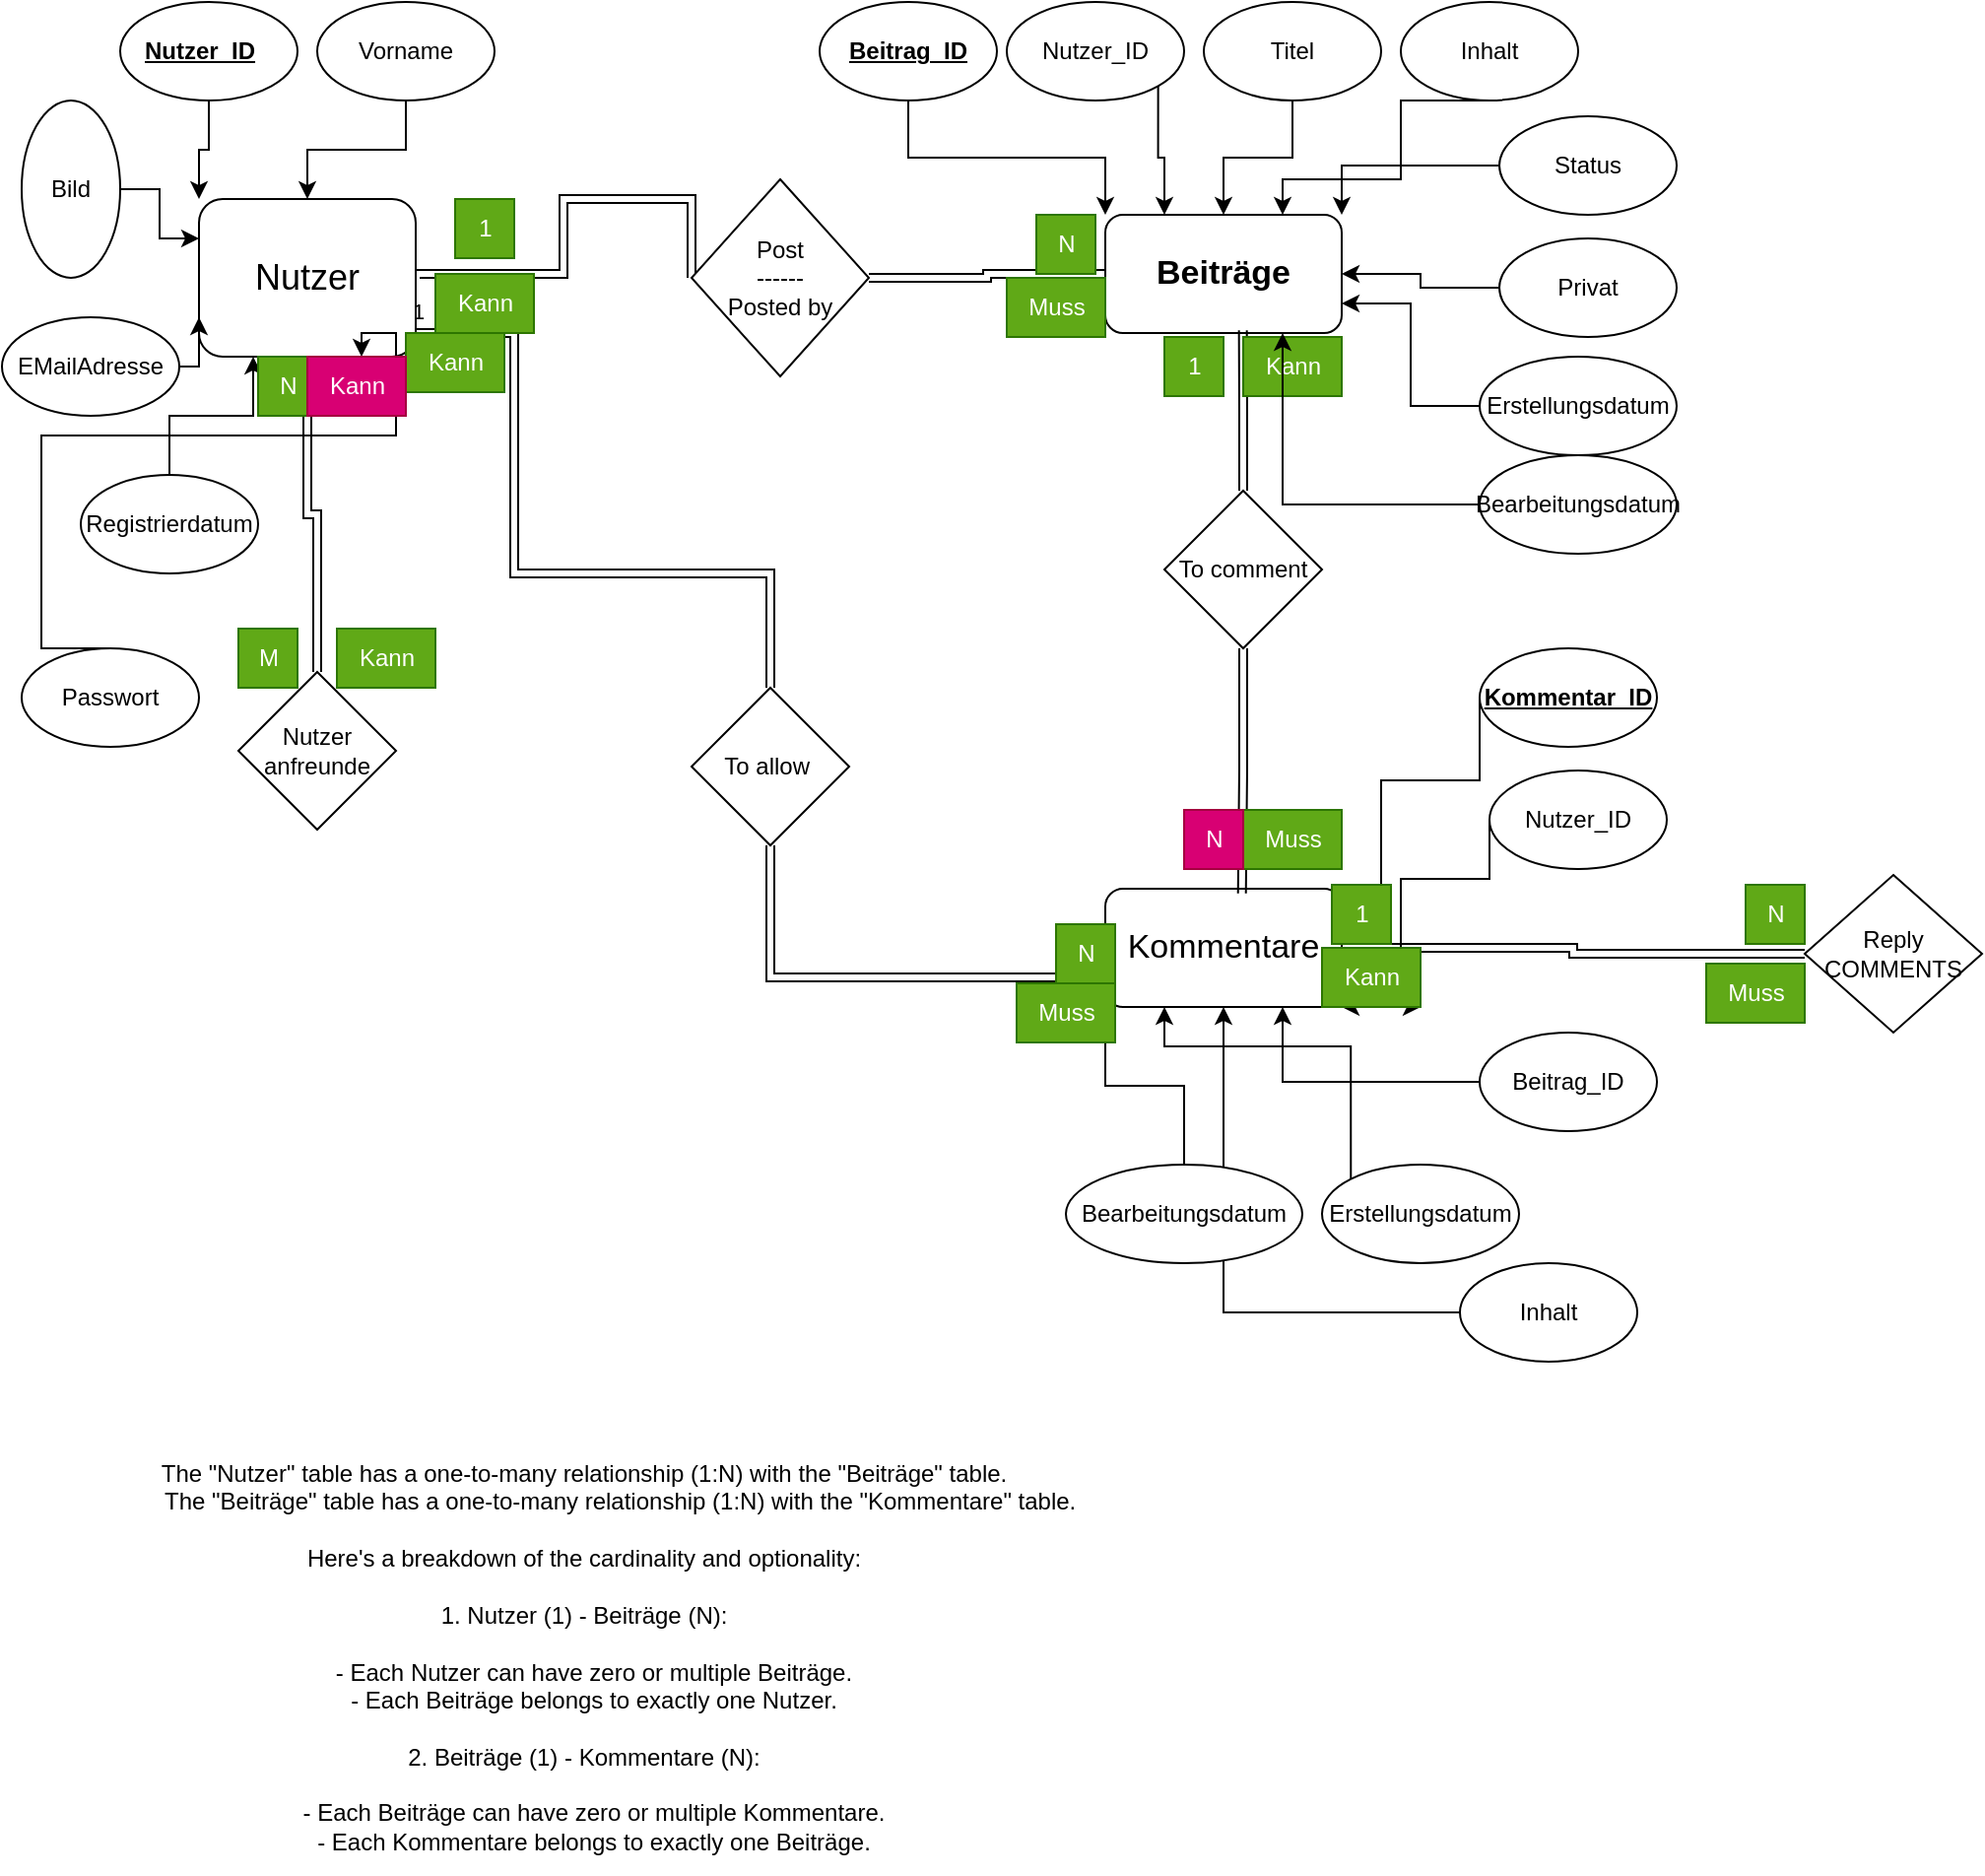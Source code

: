 <mxfile version="21.5.0" type="github">
  <diagram name="Page-1" id="5iQWp9nEiMgHCzsWtpA7">
    <mxGraphModel dx="739" dy="438" grid="1" gridSize="10" guides="1" tooltips="1" connect="1" arrows="1" fold="1" page="1" pageScale="1" pageWidth="850" pageHeight="1100" math="0" shadow="0">
      <root>
        <mxCell id="0" />
        <mxCell id="1" parent="0" />
        <mxCell id="W0oB0AirR0v-TUXL0bOo-25" style="edgeStyle=orthogonalEdgeStyle;shape=link;rounded=0;orthogonalLoop=1;jettySize=auto;html=1;exitX=0.5;exitY=1;exitDx=0;exitDy=0;entryX=0.5;entryY=0;entryDx=0;entryDy=0;" edge="1" parent="1" source="QWWNxXXguBcYeccAQLxg-2" target="W0oB0AirR0v-TUXL0bOo-24">
          <mxGeometry relative="1" as="geometry" />
        </mxCell>
        <mxCell id="W0oB0AirR0v-TUXL0bOo-31" style="edgeStyle=orthogonalEdgeStyle;shape=link;rounded=0;orthogonalLoop=1;jettySize=auto;html=1;exitX=1;exitY=1;exitDx=0;exitDy=0;" edge="1" parent="1" source="QWWNxXXguBcYeccAQLxg-2" target="W0oB0AirR0v-TUXL0bOo-30">
          <mxGeometry relative="1" as="geometry">
            <Array as="points">
              <mxPoint x="270" y="178" />
              <mxPoint x="270" y="300" />
              <mxPoint x="400" y="300" />
            </Array>
          </mxGeometry>
        </mxCell>
        <mxCell id="W0oB0AirR0v-TUXL0bOo-33" value="1" style="edgeLabel;html=1;align=center;verticalAlign=middle;resizable=0;points=[];" vertex="1" connectable="0" parent="W0oB0AirR0v-TUXL0bOo-31">
          <mxGeometry x="-0.93" y="11" relative="1" as="geometry">
            <mxPoint as="offset" />
          </mxGeometry>
        </mxCell>
        <mxCell id="W0oB0AirR0v-TUXL0bOo-35" style="edgeStyle=orthogonalEdgeStyle;shape=link;rounded=0;orthogonalLoop=1;jettySize=auto;html=1;exitX=1;exitY=0.5;exitDx=0;exitDy=0;entryX=0;entryY=0.5;entryDx=0;entryDy=0;" edge="1" parent="1" source="QWWNxXXguBcYeccAQLxg-2" target="QWWNxXXguBcYeccAQLxg-14">
          <mxGeometry relative="1" as="geometry">
            <Array as="points">
              <mxPoint x="295" y="148" />
              <mxPoint x="295" y="110" />
              <mxPoint x="360" y="110" />
            </Array>
          </mxGeometry>
        </mxCell>
        <mxCell id="QWWNxXXguBcYeccAQLxg-2" value="&lt;font style=&quot;font-size: 18px;&quot;&gt;Nutzer&lt;/font&gt;" style="rounded=1;whiteSpace=wrap;html=1;" parent="1" vertex="1">
          <mxGeometry x="110" y="110" width="110" height="80" as="geometry" />
        </mxCell>
        <mxCell id="QWWNxXXguBcYeccAQLxg-22" style="edgeStyle=orthogonalEdgeStyle;shape=link;rounded=0;orthogonalLoop=1;jettySize=auto;html=1;exitX=0;exitY=0.5;exitDx=0;exitDy=0;entryX=1;entryY=0.5;entryDx=0;entryDy=0;" parent="1" source="QWWNxXXguBcYeccAQLxg-3" target="QWWNxXXguBcYeccAQLxg-14" edge="1">
          <mxGeometry relative="1" as="geometry" />
        </mxCell>
        <mxCell id="QWWNxXXguBcYeccAQLxg-3" value="&lt;b&gt;&lt;font style=&quot;font-size: 17px;&quot;&gt;Beiträge&lt;/font&gt;&lt;/b&gt;" style="rounded=1;whiteSpace=wrap;html=1;" parent="1" vertex="1">
          <mxGeometry x="570" y="118" width="120" height="60" as="geometry" />
        </mxCell>
        <mxCell id="W0oB0AirR0v-TUXL0bOo-39" style="edgeStyle=orthogonalEdgeStyle;shape=link;rounded=0;orthogonalLoop=1;jettySize=auto;html=1;exitX=1;exitY=0.5;exitDx=0;exitDy=0;entryX=0;entryY=0.5;entryDx=0;entryDy=0;" edge="1" parent="1" source="QWWNxXXguBcYeccAQLxg-4" target="W0oB0AirR0v-TUXL0bOo-38">
          <mxGeometry relative="1" as="geometry" />
        </mxCell>
        <mxCell id="QWWNxXXguBcYeccAQLxg-4" value="&lt;font style=&quot;font-size: 17px;&quot;&gt;Kommentare&lt;/font&gt;" style="rounded=1;whiteSpace=wrap;html=1;" parent="1" vertex="1">
          <mxGeometry x="570" y="460" width="120" height="60" as="geometry" />
        </mxCell>
        <mxCell id="a_AqUwiXniWsbhUou0Gr-12" style="edgeStyle=orthogonalEdgeStyle;rounded=0;orthogonalLoop=1;jettySize=auto;html=1;exitX=0.5;exitY=1;exitDx=0;exitDy=0;entryX=0;entryY=0;entryDx=0;entryDy=0;" parent="1" source="QWWNxXXguBcYeccAQLxg-5" target="QWWNxXXguBcYeccAQLxg-2" edge="1">
          <mxGeometry relative="1" as="geometry" />
        </mxCell>
        <mxCell id="QWWNxXXguBcYeccAQLxg-5" value="" style="ellipse;whiteSpace=wrap;html=1;" parent="1" vertex="1">
          <mxGeometry x="70" y="10" width="90" height="50" as="geometry" />
        </mxCell>
        <mxCell id="a_AqUwiXniWsbhUou0Gr-15" style="edgeStyle=orthogonalEdgeStyle;rounded=0;orthogonalLoop=1;jettySize=auto;html=1;exitX=0;exitY=0.5;exitDx=0;exitDy=0;entryX=0;entryY=0.75;entryDx=0;entryDy=0;" parent="1" source="QWWNxXXguBcYeccAQLxg-6" target="QWWNxXXguBcYeccAQLxg-2" edge="1">
          <mxGeometry relative="1" as="geometry" />
        </mxCell>
        <mxCell id="QWWNxXXguBcYeccAQLxg-6" value="EMailAdresse" style="ellipse;whiteSpace=wrap;html=1;direction=west;" parent="1" vertex="1">
          <mxGeometry x="10" y="170" width="90" height="50" as="geometry" />
        </mxCell>
        <mxCell id="a_AqUwiXniWsbhUou0Gr-17" style="edgeStyle=orthogonalEdgeStyle;rounded=0;orthogonalLoop=1;jettySize=auto;html=1;exitX=0.5;exitY=0;exitDx=0;exitDy=0;entryX=0.75;entryY=1;entryDx=0;entryDy=0;" parent="1" source="QWWNxXXguBcYeccAQLxg-7" target="QWWNxXXguBcYeccAQLxg-2" edge="1">
          <mxGeometry relative="1" as="geometry">
            <Array as="points">
              <mxPoint x="30" y="338" />
              <mxPoint x="30" y="230" />
              <mxPoint x="210" y="230" />
              <mxPoint x="210" y="178" />
            </Array>
          </mxGeometry>
        </mxCell>
        <mxCell id="QWWNxXXguBcYeccAQLxg-7" value="Passwort" style="ellipse;whiteSpace=wrap;html=1;" parent="1" vertex="1">
          <mxGeometry x="20" y="338" width="90" height="50" as="geometry" />
        </mxCell>
        <mxCell id="a_AqUwiXniWsbhUou0Gr-16" style="edgeStyle=orthogonalEdgeStyle;rounded=0;orthogonalLoop=1;jettySize=auto;html=1;exitX=0.5;exitY=0;exitDx=0;exitDy=0;entryX=0.25;entryY=1;entryDx=0;entryDy=0;" parent="1" source="QWWNxXXguBcYeccAQLxg-8" target="QWWNxXXguBcYeccAQLxg-2" edge="1">
          <mxGeometry relative="1" as="geometry" />
        </mxCell>
        <mxCell id="QWWNxXXguBcYeccAQLxg-8" value="Registrierdatum" style="ellipse;whiteSpace=wrap;html=1;" parent="1" vertex="1">
          <mxGeometry x="50" y="250" width="90" height="50" as="geometry" />
        </mxCell>
        <mxCell id="a_AqUwiXniWsbhUou0Gr-14" style="edgeStyle=orthogonalEdgeStyle;rounded=0;orthogonalLoop=1;jettySize=auto;html=1;exitX=0.5;exitY=0;exitDx=0;exitDy=0;entryX=0;entryY=0.25;entryDx=0;entryDy=0;" parent="1" source="QWWNxXXguBcYeccAQLxg-11" target="QWWNxXXguBcYeccAQLxg-2" edge="1">
          <mxGeometry relative="1" as="geometry" />
        </mxCell>
        <mxCell id="QWWNxXXguBcYeccAQLxg-11" value="Bild" style="ellipse;whiteSpace=wrap;html=1;direction=south;" parent="1" vertex="1">
          <mxGeometry x="20" y="60" width="50" height="90" as="geometry" />
        </mxCell>
        <mxCell id="QWWNxXXguBcYeccAQLxg-12" value="&lt;u&gt;&lt;b&gt;Nutzer_ID&lt;/b&gt;&lt;/u&gt;" style="text;html=1;align=center;verticalAlign=middle;resizable=0;points=[];autosize=1;strokeColor=none;fillColor=none;" parent="1" vertex="1">
          <mxGeometry x="70" y="20" width="80" height="30" as="geometry" />
        </mxCell>
        <mxCell id="a_AqUwiXniWsbhUou0Gr-13" style="edgeStyle=orthogonalEdgeStyle;rounded=0;orthogonalLoop=1;jettySize=auto;html=1;exitX=0.5;exitY=1;exitDx=0;exitDy=0;" parent="1" source="QWWNxXXguBcYeccAQLxg-13" target="QWWNxXXguBcYeccAQLxg-2" edge="1">
          <mxGeometry relative="1" as="geometry" />
        </mxCell>
        <mxCell id="QWWNxXXguBcYeccAQLxg-13" value="Vorname" style="ellipse;whiteSpace=wrap;html=1;" parent="1" vertex="1">
          <mxGeometry x="170" y="10" width="90" height="50" as="geometry" />
        </mxCell>
        <mxCell id="QWWNxXXguBcYeccAQLxg-14" value="Post&lt;br&gt;------&lt;br&gt;Posted by" style="rhombus;whiteSpace=wrap;html=1;" parent="1" vertex="1">
          <mxGeometry x="360" y="100" width="90" height="100" as="geometry" />
        </mxCell>
        <mxCell id="QWWNxXXguBcYeccAQLxg-19" style="edgeStyle=orthogonalEdgeStyle;shape=link;rounded=0;orthogonalLoop=1;jettySize=auto;html=1;exitX=0.5;exitY=1;exitDx=0;exitDy=0;entryX=0.578;entryY=0.04;entryDx=0;entryDy=0;entryPerimeter=0;" parent="1" source="QWWNxXXguBcYeccAQLxg-15" target="QWWNxXXguBcYeccAQLxg-4" edge="1">
          <mxGeometry relative="1" as="geometry" />
        </mxCell>
        <mxCell id="QWWNxXXguBcYeccAQLxg-20" style="edgeStyle=orthogonalEdgeStyle;shape=link;rounded=0;orthogonalLoop=1;jettySize=auto;html=1;exitX=0.5;exitY=0;exitDx=0;exitDy=0;entryX=0.582;entryY=0.977;entryDx=0;entryDy=0;entryPerimeter=0;" parent="1" source="QWWNxXXguBcYeccAQLxg-15" target="QWWNxXXguBcYeccAQLxg-3" edge="1">
          <mxGeometry relative="1" as="geometry" />
        </mxCell>
        <mxCell id="QWWNxXXguBcYeccAQLxg-15" value="To comment&lt;br&gt;" style="rhombus;whiteSpace=wrap;html=1;" parent="1" vertex="1">
          <mxGeometry x="600" y="258" width="80" height="80" as="geometry" />
        </mxCell>
        <mxCell id="QWWNxXXguBcYeccAQLxg-23" value="&lt;div&gt;&lt;span style=&quot;background-color: initial;&quot;&gt;The &quot;Nutzer&quot; table has a one-to-many relationship (1:N) with the &quot;Beiträge&quot; table.&lt;/span&gt;&lt;/div&gt;&lt;div&gt;&lt;span style=&quot;background-color: initial;&quot;&gt;&amp;nbsp; &amp;nbsp; &amp;nbsp; &amp;nbsp; &amp;nbsp; &amp;nbsp;The &quot;Beiträge&quot; table has a one-to-many relationship (1:N) with the &quot;Kommentare&quot; table.&lt;/span&gt;&lt;/div&gt;&lt;div&gt;&lt;br&gt;&lt;/div&gt;&lt;div&gt;Here&#39;s a breakdown of the cardinality and optionality:&lt;/div&gt;&lt;div&gt;&lt;br&gt;&lt;/div&gt;&lt;div&gt;1. Nutzer (1) - Beiträge (N):&lt;/div&gt;&lt;div&gt;&lt;br&gt;&lt;/div&gt;&lt;div&gt;&amp;nbsp; &amp;nbsp;- Each Nutzer can have zero or multiple Beiträge.&lt;/div&gt;&lt;div&gt;&amp;nbsp; &amp;nbsp;- Each Beiträge belongs to exactly one Nutzer.&lt;/div&gt;&lt;div&gt;&lt;br&gt;&lt;/div&gt;&lt;div&gt;2. Beiträge (1) - Kommentare (N):&lt;/div&gt;&lt;div&gt;&lt;br&gt;&lt;/div&gt;&lt;div&gt;&amp;nbsp; &amp;nbsp;- Each Beiträge can have zero or multiple Kommentare.&lt;/div&gt;&lt;div&gt;&amp;nbsp; &amp;nbsp;- Each Kommentare belongs to exactly one Beiträge.&lt;/div&gt;" style="text;html=1;align=center;verticalAlign=middle;resizable=0;points=[];autosize=1;strokeColor=none;fillColor=none;" parent="1" vertex="1">
          <mxGeometry x="45" y="740" width="520" height="220" as="geometry" />
        </mxCell>
        <mxCell id="a_AqUwiXniWsbhUou0Gr-1" value="Kann" style="text;html=1;align=center;verticalAlign=middle;resizable=0;points=[];autosize=1;strokeColor=#2D7600;fillColor=#60a917;fontColor=#ffffff;" parent="1" vertex="1">
          <mxGeometry x="230" y="148" width="50" height="30" as="geometry" />
        </mxCell>
        <mxCell id="a_AqUwiXniWsbhUou0Gr-2" value="Muss" style="text;html=1;align=center;verticalAlign=middle;resizable=0;points=[];autosize=1;strokeColor=#2D7600;fillColor=#60a917;fontColor=#ffffff;" parent="1" vertex="1">
          <mxGeometry x="520" y="150" width="50" height="30" as="geometry" />
        </mxCell>
        <mxCell id="a_AqUwiXniWsbhUou0Gr-5" value="N" style="text;html=1;align=center;verticalAlign=middle;resizable=0;points=[];autosize=1;strokeColor=#2D7600;fillColor=#60a917;fontColor=#ffffff;" parent="1" vertex="1">
          <mxGeometry x="535" y="118" width="30" height="30" as="geometry" />
        </mxCell>
        <mxCell id="a_AqUwiXniWsbhUou0Gr-6" value="1" style="text;html=1;align=center;verticalAlign=middle;resizable=0;points=[];autosize=1;strokeColor=#2D7600;fillColor=#60a917;fontColor=#ffffff;" parent="1" vertex="1">
          <mxGeometry x="240" y="110" width="30" height="30" as="geometry" />
        </mxCell>
        <mxCell id="a_AqUwiXniWsbhUou0Gr-7" value="1" style="text;html=1;align=center;verticalAlign=middle;resizable=0;points=[];autosize=1;strokeColor=#2D7600;fillColor=#60a917;fontColor=#ffffff;" parent="1" vertex="1">
          <mxGeometry x="600" y="180" width="30" height="30" as="geometry" />
        </mxCell>
        <mxCell id="a_AqUwiXniWsbhUou0Gr-8" value="Kann" style="text;html=1;align=center;verticalAlign=middle;resizable=0;points=[];autosize=1;strokeColor=#2D7600;fillColor=#60a917;fontColor=#ffffff;" parent="1" vertex="1">
          <mxGeometry x="640" y="180" width="50" height="30" as="geometry" />
        </mxCell>
        <mxCell id="a_AqUwiXniWsbhUou0Gr-9" value="Muss" style="text;html=1;align=center;verticalAlign=middle;resizable=0;points=[];autosize=1;strokeColor=#2D7600;fillColor=#60a917;fontColor=#ffffff;" parent="1" vertex="1">
          <mxGeometry x="640" y="420" width="50" height="30" as="geometry" />
        </mxCell>
        <mxCell id="a_AqUwiXniWsbhUou0Gr-11" value="N" style="text;html=1;align=center;verticalAlign=middle;resizable=0;points=[];autosize=1;strokeColor=#A50040;fillColor=#d80073;fontColor=#ffffff;" parent="1" vertex="1">
          <mxGeometry x="610" y="420" width="30" height="30" as="geometry" />
        </mxCell>
        <mxCell id="W0oB0AirR0v-TUXL0bOo-10" style="edgeStyle=orthogonalEdgeStyle;rounded=0;orthogonalLoop=1;jettySize=auto;html=1;exitX=0;exitY=0.5;exitDx=0;exitDy=0;entryX=0.75;entryY=1;entryDx=0;entryDy=0;" edge="1" parent="1" source="a_AqUwiXniWsbhUou0Gr-18" target="QWWNxXXguBcYeccAQLxg-3">
          <mxGeometry relative="1" as="geometry" />
        </mxCell>
        <mxCell id="a_AqUwiXniWsbhUou0Gr-18" value="Bearbeitungsdatum" style="ellipse;whiteSpace=wrap;html=1;" parent="1" vertex="1">
          <mxGeometry x="760" y="240" width="100" height="50" as="geometry" />
        </mxCell>
        <mxCell id="W0oB0AirR0v-TUXL0bOo-9" style="edgeStyle=orthogonalEdgeStyle;rounded=0;orthogonalLoop=1;jettySize=auto;html=1;exitX=0;exitY=0.5;exitDx=0;exitDy=0;entryX=1;entryY=0.75;entryDx=0;entryDy=0;" edge="1" parent="1" source="a_AqUwiXniWsbhUou0Gr-19" target="QWWNxXXguBcYeccAQLxg-3">
          <mxGeometry relative="1" as="geometry" />
        </mxCell>
        <mxCell id="a_AqUwiXniWsbhUou0Gr-19" value="Erstellungsdatum" style="ellipse;whiteSpace=wrap;html=1;" parent="1" vertex="1">
          <mxGeometry x="760" y="190" width="100" height="50" as="geometry" />
        </mxCell>
        <mxCell id="W0oB0AirR0v-TUXL0bOo-8" style="edgeStyle=orthogonalEdgeStyle;rounded=0;orthogonalLoop=1;jettySize=auto;html=1;exitX=0;exitY=0.5;exitDx=0;exitDy=0;entryX=1;entryY=0.5;entryDx=0;entryDy=0;" edge="1" parent="1" source="a_AqUwiXniWsbhUou0Gr-20" target="QWWNxXXguBcYeccAQLxg-3">
          <mxGeometry relative="1" as="geometry" />
        </mxCell>
        <mxCell id="a_AqUwiXniWsbhUou0Gr-20" value="Privat" style="ellipse;whiteSpace=wrap;html=1;" parent="1" vertex="1">
          <mxGeometry x="770" y="130" width="90" height="50" as="geometry" />
        </mxCell>
        <mxCell id="W0oB0AirR0v-TUXL0bOo-7" style="edgeStyle=orthogonalEdgeStyle;rounded=0;orthogonalLoop=1;jettySize=auto;html=1;exitX=0;exitY=0.5;exitDx=0;exitDy=0;entryX=1;entryY=0;entryDx=0;entryDy=0;" edge="1" parent="1" source="a_AqUwiXniWsbhUou0Gr-21" target="QWWNxXXguBcYeccAQLxg-3">
          <mxGeometry relative="1" as="geometry" />
        </mxCell>
        <mxCell id="a_AqUwiXniWsbhUou0Gr-21" value="Status" style="ellipse;whiteSpace=wrap;html=1;" parent="1" vertex="1">
          <mxGeometry x="770" y="68" width="90" height="50" as="geometry" />
        </mxCell>
        <mxCell id="a_AqUwiXniWsbhUou0Gr-27" style="edgeStyle=orthogonalEdgeStyle;rounded=0;orthogonalLoop=1;jettySize=auto;html=1;exitX=0.5;exitY=1;exitDx=0;exitDy=0;entryX=0;entryY=0;entryDx=0;entryDy=0;" parent="1" source="a_AqUwiXniWsbhUou0Gr-22" target="QWWNxXXguBcYeccAQLxg-3" edge="1">
          <mxGeometry relative="1" as="geometry" />
        </mxCell>
        <mxCell id="a_AqUwiXniWsbhUou0Gr-22" value="&lt;u&gt;&lt;b&gt;Beitrag_ID&lt;/b&gt;&lt;/u&gt;" style="ellipse;whiteSpace=wrap;html=1;" parent="1" vertex="1">
          <mxGeometry x="425" y="10" width="90" height="50" as="geometry" />
        </mxCell>
        <mxCell id="W0oB0AirR0v-TUXL0bOo-6" style="edgeStyle=orthogonalEdgeStyle;rounded=0;orthogonalLoop=1;jettySize=auto;html=1;exitX=0.5;exitY=1;exitDx=0;exitDy=0;entryX=0.75;entryY=0;entryDx=0;entryDy=0;" edge="1" parent="1" source="a_AqUwiXniWsbhUou0Gr-23" target="QWWNxXXguBcYeccAQLxg-3">
          <mxGeometry relative="1" as="geometry">
            <Array as="points">
              <mxPoint x="720" y="60" />
              <mxPoint x="720" y="100" />
              <mxPoint x="660" y="100" />
            </Array>
          </mxGeometry>
        </mxCell>
        <mxCell id="a_AqUwiXniWsbhUou0Gr-23" value="Inhalt" style="ellipse;whiteSpace=wrap;html=1;" parent="1" vertex="1">
          <mxGeometry x="720" y="10" width="90" height="50" as="geometry" />
        </mxCell>
        <mxCell id="W0oB0AirR0v-TUXL0bOo-3" style="edgeStyle=orthogonalEdgeStyle;rounded=0;orthogonalLoop=1;jettySize=auto;html=1;exitX=0.5;exitY=1;exitDx=0;exitDy=0;entryX=0.5;entryY=0;entryDx=0;entryDy=0;" edge="1" parent="1" source="a_AqUwiXniWsbhUou0Gr-24" target="QWWNxXXguBcYeccAQLxg-3">
          <mxGeometry relative="1" as="geometry" />
        </mxCell>
        <mxCell id="a_AqUwiXniWsbhUou0Gr-24" value="Titel" style="ellipse;whiteSpace=wrap;html=1;" parent="1" vertex="1">
          <mxGeometry x="620" y="10" width="90" height="50" as="geometry" />
        </mxCell>
        <mxCell id="W0oB0AirR0v-TUXL0bOo-2" style="edgeStyle=orthogonalEdgeStyle;rounded=0;orthogonalLoop=1;jettySize=auto;html=1;exitX=1;exitY=1;exitDx=0;exitDy=0;entryX=0.25;entryY=0;entryDx=0;entryDy=0;" edge="1" parent="1" source="a_AqUwiXniWsbhUou0Gr-25" target="QWWNxXXguBcYeccAQLxg-3">
          <mxGeometry relative="1" as="geometry" />
        </mxCell>
        <mxCell id="a_AqUwiXniWsbhUou0Gr-25" value="Nutzer_ID" style="ellipse;whiteSpace=wrap;html=1;" parent="1" vertex="1">
          <mxGeometry x="520" y="10" width="90" height="50" as="geometry" />
        </mxCell>
        <mxCell id="W0oB0AirR0v-TUXL0bOo-19" style="edgeStyle=orthogonalEdgeStyle;rounded=0;orthogonalLoop=1;jettySize=auto;html=1;exitX=0;exitY=0.5;exitDx=0;exitDy=0;entryX=0.5;entryY=1;entryDx=0;entryDy=0;" edge="1" parent="1" source="W0oB0AirR0v-TUXL0bOo-11" target="QWWNxXXguBcYeccAQLxg-4">
          <mxGeometry relative="1" as="geometry" />
        </mxCell>
        <mxCell id="W0oB0AirR0v-TUXL0bOo-11" value="Inhalt" style="ellipse;whiteSpace=wrap;html=1;" vertex="1" parent="1">
          <mxGeometry x="750" y="650" width="90" height="50" as="geometry" />
        </mxCell>
        <mxCell id="W0oB0AirR0v-TUXL0bOo-17" style="edgeStyle=orthogonalEdgeStyle;rounded=0;orthogonalLoop=1;jettySize=auto;html=1;exitX=0.5;exitY=0;exitDx=0;exitDy=0;entryX=0;entryY=1;entryDx=0;entryDy=0;" edge="1" parent="1" source="W0oB0AirR0v-TUXL0bOo-12" target="QWWNxXXguBcYeccAQLxg-4">
          <mxGeometry relative="1" as="geometry" />
        </mxCell>
        <mxCell id="W0oB0AirR0v-TUXL0bOo-12" value="Bearbeitungsdatum" style="ellipse;whiteSpace=wrap;html=1;" vertex="1" parent="1">
          <mxGeometry x="550" y="600" width="120" height="50" as="geometry" />
        </mxCell>
        <mxCell id="W0oB0AirR0v-TUXL0bOo-18" style="edgeStyle=orthogonalEdgeStyle;rounded=0;orthogonalLoop=1;jettySize=auto;html=1;exitX=0;exitY=0;exitDx=0;exitDy=0;entryX=0.25;entryY=1;entryDx=0;entryDy=0;" edge="1" parent="1" source="W0oB0AirR0v-TUXL0bOo-13" target="QWWNxXXguBcYeccAQLxg-4">
          <mxGeometry relative="1" as="geometry">
            <Array as="points">
              <mxPoint x="695" y="540" />
              <mxPoint x="600" y="540" />
            </Array>
          </mxGeometry>
        </mxCell>
        <mxCell id="W0oB0AirR0v-TUXL0bOo-13" value="Erstellungsdatum" style="ellipse;whiteSpace=wrap;html=1;" vertex="1" parent="1">
          <mxGeometry x="680" y="600" width="100" height="50" as="geometry" />
        </mxCell>
        <mxCell id="W0oB0AirR0v-TUXL0bOo-20" style="edgeStyle=orthogonalEdgeStyle;rounded=0;orthogonalLoop=1;jettySize=auto;html=1;exitX=0;exitY=0.5;exitDx=0;exitDy=0;entryX=0.75;entryY=1;entryDx=0;entryDy=0;" edge="1" parent="1" source="W0oB0AirR0v-TUXL0bOo-14" target="QWWNxXXguBcYeccAQLxg-4">
          <mxGeometry relative="1" as="geometry" />
        </mxCell>
        <mxCell id="W0oB0AirR0v-TUXL0bOo-14" value="Beitrag_ID" style="ellipse;whiteSpace=wrap;html=1;" vertex="1" parent="1">
          <mxGeometry x="760" y="533" width="90" height="50" as="geometry" />
        </mxCell>
        <mxCell id="W0oB0AirR0v-TUXL0bOo-21" style="edgeStyle=orthogonalEdgeStyle;rounded=0;orthogonalLoop=1;jettySize=auto;html=1;exitX=0;exitY=0.5;exitDx=0;exitDy=0;entryX=1;entryY=1;entryDx=0;entryDy=0;" edge="1" parent="1" source="W0oB0AirR0v-TUXL0bOo-41" target="QWWNxXXguBcYeccAQLxg-4">
          <mxGeometry relative="1" as="geometry">
            <Array as="points">
              <mxPoint x="720" y="520" />
              <mxPoint x="690" y="520" />
            </Array>
          </mxGeometry>
        </mxCell>
        <mxCell id="W0oB0AirR0v-TUXL0bOo-15" value="Nutzer_ID" style="ellipse;whiteSpace=wrap;html=1;" vertex="1" parent="1">
          <mxGeometry x="765" y="400" width="90" height="50" as="geometry" />
        </mxCell>
        <mxCell id="W0oB0AirR0v-TUXL0bOo-23" style="edgeStyle=orthogonalEdgeStyle;rounded=0;orthogonalLoop=1;jettySize=auto;html=1;exitX=0;exitY=0.5;exitDx=0;exitDy=0;entryX=1;entryY=0.25;entryDx=0;entryDy=0;" edge="1" parent="1" source="W0oB0AirR0v-TUXL0bOo-16" target="QWWNxXXguBcYeccAQLxg-4">
          <mxGeometry relative="1" as="geometry">
            <Array as="points">
              <mxPoint x="710" y="405" />
              <mxPoint x="710" y="465" />
            </Array>
          </mxGeometry>
        </mxCell>
        <mxCell id="W0oB0AirR0v-TUXL0bOo-16" value="&lt;b&gt;&lt;u&gt;Kommentar_ID&lt;/u&gt;&lt;/b&gt;" style="ellipse;whiteSpace=wrap;html=1;" vertex="1" parent="1">
          <mxGeometry x="760" y="338" width="90" height="50" as="geometry" />
        </mxCell>
        <mxCell id="W0oB0AirR0v-TUXL0bOo-24" value="Nutzer&lt;br&gt;anfreunde" style="rhombus;whiteSpace=wrap;html=1;" vertex="1" parent="1">
          <mxGeometry x="130" y="350" width="80" height="80" as="geometry" />
        </mxCell>
        <mxCell id="W0oB0AirR0v-TUXL0bOo-26" value="N" style="text;html=1;align=center;verticalAlign=middle;resizable=0;points=[];autosize=1;strokeColor=#2D7600;fillColor=#60a917;fontColor=#ffffff;" vertex="1" parent="1">
          <mxGeometry x="140" y="190" width="30" height="30" as="geometry" />
        </mxCell>
        <mxCell id="W0oB0AirR0v-TUXL0bOo-27" value="M" style="text;html=1;align=center;verticalAlign=middle;resizable=0;points=[];autosize=1;strokeColor=#2D7600;fillColor=#60a917;fontColor=#ffffff;" vertex="1" parent="1">
          <mxGeometry x="130" y="328" width="30" height="30" as="geometry" />
        </mxCell>
        <mxCell id="W0oB0AirR0v-TUXL0bOo-29" value="Kann" style="text;html=1;align=center;verticalAlign=middle;resizable=0;points=[];autosize=1;strokeColor=#2D7600;fillColor=#60a917;fontColor=#ffffff;" vertex="1" parent="1">
          <mxGeometry x="180" y="328" width="50" height="30" as="geometry" />
        </mxCell>
        <mxCell id="W0oB0AirR0v-TUXL0bOo-32" style="edgeStyle=orthogonalEdgeStyle;shape=link;rounded=0;orthogonalLoop=1;jettySize=auto;html=1;exitX=0.5;exitY=1;exitDx=0;exitDy=0;entryX=0;entryY=0.75;entryDx=0;entryDy=0;" edge="1" parent="1" source="W0oB0AirR0v-TUXL0bOo-30" target="QWWNxXXguBcYeccAQLxg-4">
          <mxGeometry relative="1" as="geometry" />
        </mxCell>
        <mxCell id="W0oB0AirR0v-TUXL0bOo-30" value="To allow&amp;nbsp;" style="rhombus;whiteSpace=wrap;html=1;" vertex="1" parent="1">
          <mxGeometry x="360" y="358" width="80" height="80" as="geometry" />
        </mxCell>
        <mxCell id="W0oB0AirR0v-TUXL0bOo-34" value="N" style="text;html=1;align=center;verticalAlign=middle;resizable=0;points=[];autosize=1;strokeColor=#2D7600;fillColor=#60a917;fontColor=#ffffff;" vertex="1" parent="1">
          <mxGeometry x="545" y="478" width="30" height="30" as="geometry" />
        </mxCell>
        <mxCell id="W0oB0AirR0v-TUXL0bOo-36" value="Kann" style="text;html=1;align=center;verticalAlign=middle;resizable=0;points=[];autosize=1;strokeColor=#2D7600;fillColor=#60a917;fontColor=#ffffff;" vertex="1" parent="1">
          <mxGeometry x="215" y="178" width="50" height="30" as="geometry" />
        </mxCell>
        <mxCell id="W0oB0AirR0v-TUXL0bOo-37" value="Muss" style="text;html=1;align=center;verticalAlign=middle;resizable=0;points=[];autosize=1;strokeColor=#2D7600;fillColor=#60a917;fontColor=#ffffff;" vertex="1" parent="1">
          <mxGeometry x="525" y="508" width="50" height="30" as="geometry" />
        </mxCell>
        <mxCell id="W0oB0AirR0v-TUXL0bOo-38" value="Reply&lt;br&gt;COMMENTS" style="rhombus;whiteSpace=wrap;html=1;" vertex="1" parent="1">
          <mxGeometry x="925" y="453" width="90" height="80" as="geometry" />
        </mxCell>
        <mxCell id="W0oB0AirR0v-TUXL0bOo-40" value="Muss" style="text;html=1;align=center;verticalAlign=middle;resizable=0;points=[];autosize=1;strokeColor=#2D7600;fillColor=#60a917;fontColor=#ffffff;" vertex="1" parent="1">
          <mxGeometry x="875" y="498" width="50" height="30" as="geometry" />
        </mxCell>
        <mxCell id="W0oB0AirR0v-TUXL0bOo-42" value="" style="edgeStyle=orthogonalEdgeStyle;rounded=0;orthogonalLoop=1;jettySize=auto;html=1;exitX=0;exitY=0.5;exitDx=0;exitDy=0;entryX=1;entryY=1;entryDx=0;entryDy=0;" edge="1" parent="1" source="W0oB0AirR0v-TUXL0bOo-15" target="W0oB0AirR0v-TUXL0bOo-41">
          <mxGeometry relative="1" as="geometry">
            <mxPoint x="765" y="425" as="sourcePoint" />
            <mxPoint x="690" y="520" as="targetPoint" />
            <Array as="points">
              <mxPoint x="720" y="455" />
            </Array>
          </mxGeometry>
        </mxCell>
        <mxCell id="W0oB0AirR0v-TUXL0bOo-41" value="Kann" style="text;html=1;align=center;verticalAlign=middle;resizable=0;points=[];autosize=1;strokeColor=#2D7600;fillColor=#60a917;fontColor=#ffffff;" vertex="1" parent="1">
          <mxGeometry x="680" y="490" width="50" height="30" as="geometry" />
        </mxCell>
        <mxCell id="W0oB0AirR0v-TUXL0bOo-43" value="1" style="text;html=1;align=center;verticalAlign=middle;resizable=0;points=[];autosize=1;strokeColor=#2D7600;fillColor=#60a917;fontColor=#ffffff;" vertex="1" parent="1">
          <mxGeometry x="685" y="458" width="30" height="30" as="geometry" />
        </mxCell>
        <mxCell id="W0oB0AirR0v-TUXL0bOo-44" value="N" style="text;html=1;align=center;verticalAlign=middle;resizable=0;points=[];autosize=1;strokeColor=#2D7600;fillColor=#60a917;fontColor=#ffffff;" vertex="1" parent="1">
          <mxGeometry x="895" y="458" width="30" height="30" as="geometry" />
        </mxCell>
        <mxCell id="W0oB0AirR0v-TUXL0bOo-50" value="Kann" style="text;html=1;align=center;verticalAlign=middle;resizable=0;points=[];autosize=1;strokeColor=#A50040;fillColor=#d80073;fontColor=#ffffff;" vertex="1" parent="1">
          <mxGeometry x="165" y="190" width="50" height="30" as="geometry" />
        </mxCell>
      </root>
    </mxGraphModel>
  </diagram>
</mxfile>

